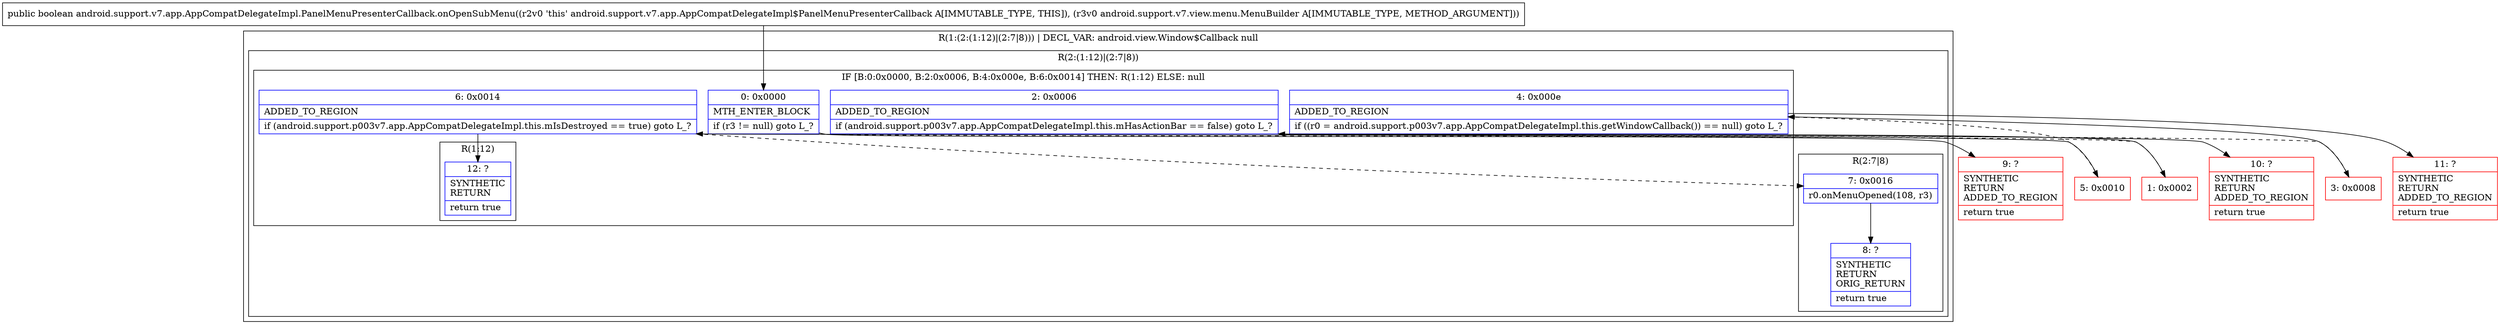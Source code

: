 digraph "CFG forandroid.support.v7.app.AppCompatDelegateImpl.PanelMenuPresenterCallback.onOpenSubMenu(Landroid\/support\/v7\/view\/menu\/MenuBuilder;)Z" {
subgraph cluster_Region_1452879466 {
label = "R(1:(2:(1:12)|(2:7|8))) | DECL_VAR: android.view.Window$Callback null\l";
node [shape=record,color=blue];
subgraph cluster_Region_1618810539 {
label = "R(2:(1:12)|(2:7|8))";
node [shape=record,color=blue];
subgraph cluster_IfRegion_1677840725 {
label = "IF [B:0:0x0000, B:2:0x0006, B:4:0x000e, B:6:0x0014] THEN: R(1:12) ELSE: null";
node [shape=record,color=blue];
Node_0 [shape=record,label="{0\:\ 0x0000|MTH_ENTER_BLOCK\l|if (r3 != null) goto L_?\l}"];
Node_2 [shape=record,label="{2\:\ 0x0006|ADDED_TO_REGION\l|if (android.support.p003v7.app.AppCompatDelegateImpl.this.mHasActionBar == false) goto L_?\l}"];
Node_4 [shape=record,label="{4\:\ 0x000e|ADDED_TO_REGION\l|if ((r0 = android.support.p003v7.app.AppCompatDelegateImpl.this.getWindowCallback()) == null) goto L_?\l}"];
Node_6 [shape=record,label="{6\:\ 0x0014|ADDED_TO_REGION\l|if (android.support.p003v7.app.AppCompatDelegateImpl.this.mIsDestroyed == true) goto L_?\l}"];
subgraph cluster_Region_557604598 {
label = "R(1:12)";
node [shape=record,color=blue];
Node_12 [shape=record,label="{12\:\ ?|SYNTHETIC\lRETURN\l|return true\l}"];
}
}
subgraph cluster_Region_1045024453 {
label = "R(2:7|8)";
node [shape=record,color=blue];
Node_7 [shape=record,label="{7\:\ 0x0016|r0.onMenuOpened(108, r3)\l}"];
Node_8 [shape=record,label="{8\:\ ?|SYNTHETIC\lRETURN\lORIG_RETURN\l|return true\l}"];
}
}
}
Node_1 [shape=record,color=red,label="{1\:\ 0x0002}"];
Node_3 [shape=record,color=red,label="{3\:\ 0x0008}"];
Node_5 [shape=record,color=red,label="{5\:\ 0x0010}"];
Node_9 [shape=record,color=red,label="{9\:\ ?|SYNTHETIC\lRETURN\lADDED_TO_REGION\l|return true\l}"];
Node_10 [shape=record,color=red,label="{10\:\ ?|SYNTHETIC\lRETURN\lADDED_TO_REGION\l|return true\l}"];
Node_11 [shape=record,color=red,label="{11\:\ ?|SYNTHETIC\lRETURN\lADDED_TO_REGION\l|return true\l}"];
MethodNode[shape=record,label="{public boolean android.support.v7.app.AppCompatDelegateImpl.PanelMenuPresenterCallback.onOpenSubMenu((r2v0 'this' android.support.v7.app.AppCompatDelegateImpl$PanelMenuPresenterCallback A[IMMUTABLE_TYPE, THIS]), (r3v0 android.support.v7.view.menu.MenuBuilder A[IMMUTABLE_TYPE, METHOD_ARGUMENT])) }"];
MethodNode -> Node_0;
Node_0 -> Node_1[style=dashed];
Node_0 -> Node_9;
Node_2 -> Node_3[style=dashed];
Node_2 -> Node_10;
Node_4 -> Node_5[style=dashed];
Node_4 -> Node_11;
Node_6 -> Node_7[style=dashed];
Node_6 -> Node_12;
Node_7 -> Node_8;
Node_1 -> Node_2;
Node_3 -> Node_4;
Node_5 -> Node_6;
}

